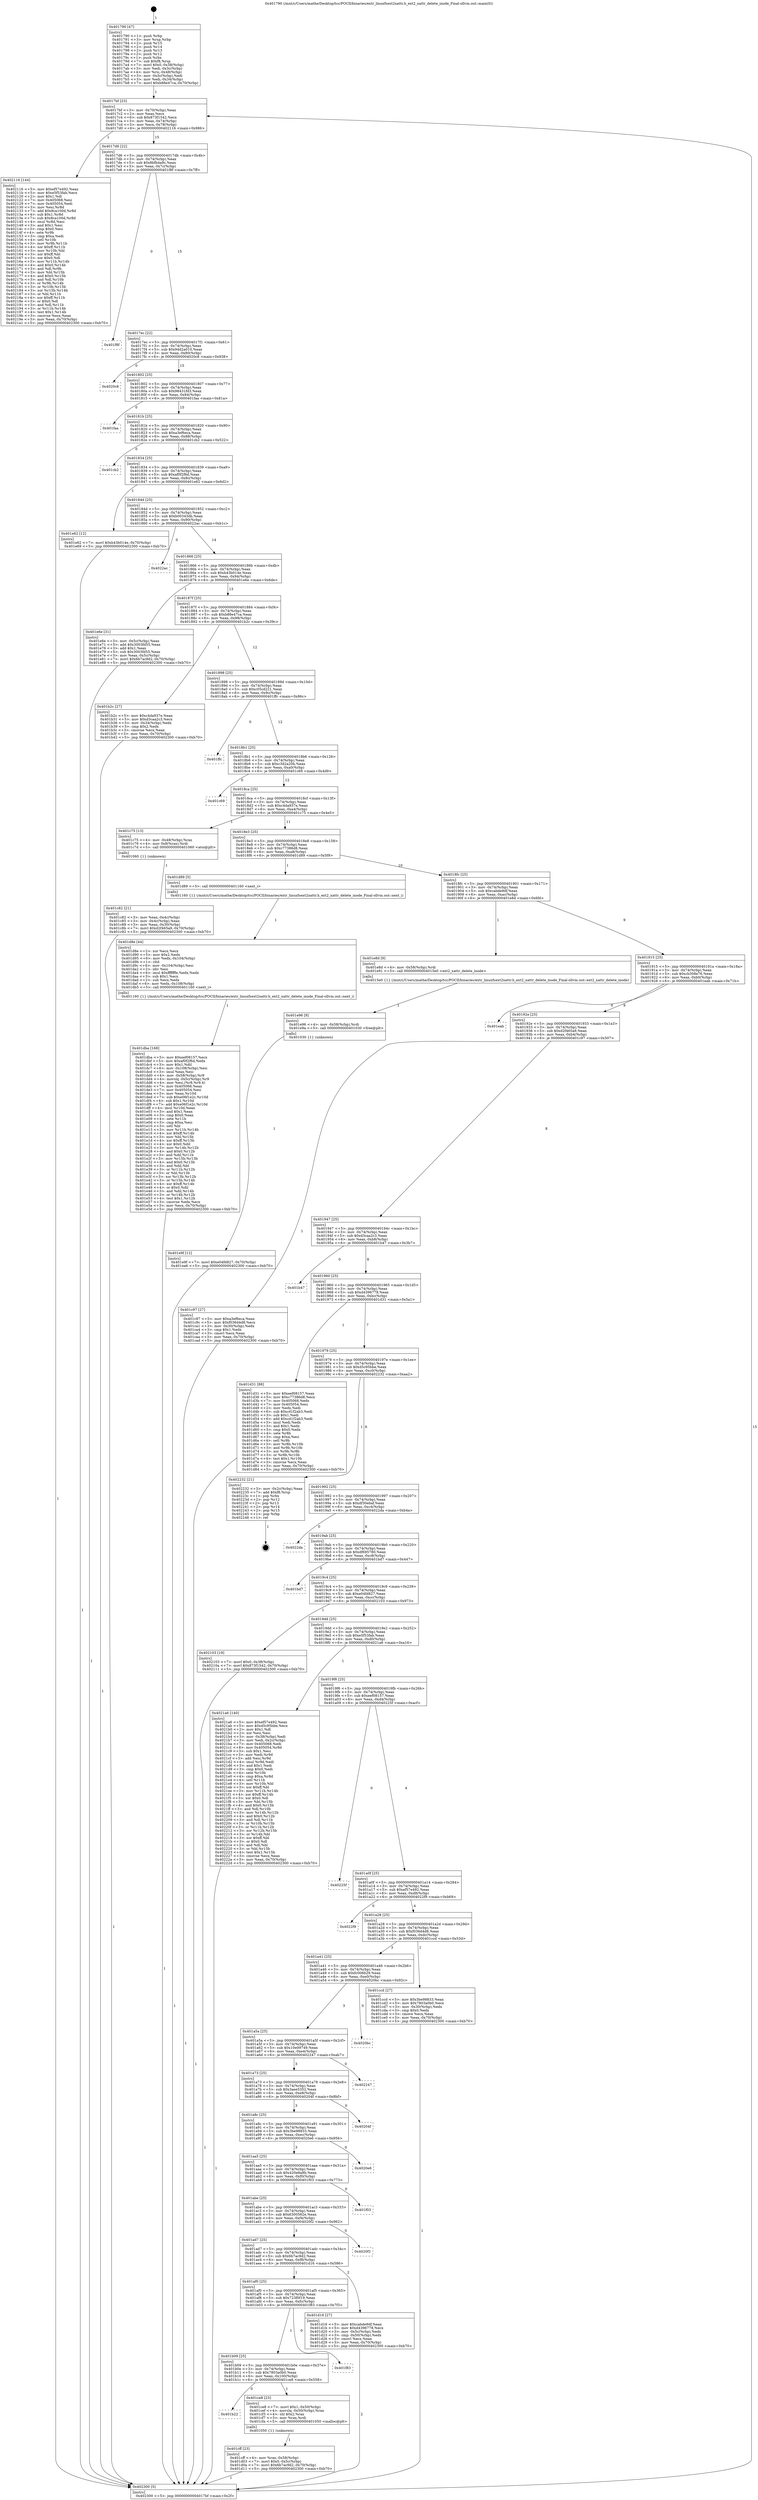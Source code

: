 digraph "0x401790" {
  label = "0x401790 (/mnt/c/Users/mathe/Desktop/tcc/POCII/binaries/extr_linuxfsext2xattr.h_ext2_xattr_delete_inode_Final-ollvm.out::main(0))"
  labelloc = "t"
  node[shape=record]

  Entry [label="",width=0.3,height=0.3,shape=circle,fillcolor=black,style=filled]
  "0x4017bf" [label="{
     0x4017bf [23]\l
     | [instrs]\l
     &nbsp;&nbsp;0x4017bf \<+3\>: mov -0x70(%rbp),%eax\l
     &nbsp;&nbsp;0x4017c2 \<+2\>: mov %eax,%ecx\l
     &nbsp;&nbsp;0x4017c4 \<+6\>: sub $0x873f1542,%ecx\l
     &nbsp;&nbsp;0x4017ca \<+3\>: mov %eax,-0x74(%rbp)\l
     &nbsp;&nbsp;0x4017cd \<+3\>: mov %ecx,-0x78(%rbp)\l
     &nbsp;&nbsp;0x4017d0 \<+6\>: je 0000000000402116 \<main+0x986\>\l
  }"]
  "0x402116" [label="{
     0x402116 [144]\l
     | [instrs]\l
     &nbsp;&nbsp;0x402116 \<+5\>: mov $0xef57e492,%eax\l
     &nbsp;&nbsp;0x40211b \<+5\>: mov $0xe5f53fab,%ecx\l
     &nbsp;&nbsp;0x402120 \<+2\>: mov $0x1,%dl\l
     &nbsp;&nbsp;0x402122 \<+7\>: mov 0x405068,%esi\l
     &nbsp;&nbsp;0x402129 \<+7\>: mov 0x405054,%edi\l
     &nbsp;&nbsp;0x402130 \<+3\>: mov %esi,%r8d\l
     &nbsp;&nbsp;0x402133 \<+7\>: add $0x8ca100d,%r8d\l
     &nbsp;&nbsp;0x40213a \<+4\>: sub $0x1,%r8d\l
     &nbsp;&nbsp;0x40213e \<+7\>: sub $0x8ca100d,%r8d\l
     &nbsp;&nbsp;0x402145 \<+4\>: imul %r8d,%esi\l
     &nbsp;&nbsp;0x402149 \<+3\>: and $0x1,%esi\l
     &nbsp;&nbsp;0x40214c \<+3\>: cmp $0x0,%esi\l
     &nbsp;&nbsp;0x40214f \<+4\>: sete %r9b\l
     &nbsp;&nbsp;0x402153 \<+3\>: cmp $0xa,%edi\l
     &nbsp;&nbsp;0x402156 \<+4\>: setl %r10b\l
     &nbsp;&nbsp;0x40215a \<+3\>: mov %r9b,%r11b\l
     &nbsp;&nbsp;0x40215d \<+4\>: xor $0xff,%r11b\l
     &nbsp;&nbsp;0x402161 \<+3\>: mov %r10b,%bl\l
     &nbsp;&nbsp;0x402164 \<+3\>: xor $0xff,%bl\l
     &nbsp;&nbsp;0x402167 \<+3\>: xor $0x0,%dl\l
     &nbsp;&nbsp;0x40216a \<+3\>: mov %r11b,%r14b\l
     &nbsp;&nbsp;0x40216d \<+4\>: and $0x0,%r14b\l
     &nbsp;&nbsp;0x402171 \<+3\>: and %dl,%r9b\l
     &nbsp;&nbsp;0x402174 \<+3\>: mov %bl,%r15b\l
     &nbsp;&nbsp;0x402177 \<+4\>: and $0x0,%r15b\l
     &nbsp;&nbsp;0x40217b \<+3\>: and %dl,%r10b\l
     &nbsp;&nbsp;0x40217e \<+3\>: or %r9b,%r14b\l
     &nbsp;&nbsp;0x402181 \<+3\>: or %r10b,%r15b\l
     &nbsp;&nbsp;0x402184 \<+3\>: xor %r15b,%r14b\l
     &nbsp;&nbsp;0x402187 \<+3\>: or %bl,%r11b\l
     &nbsp;&nbsp;0x40218a \<+4\>: xor $0xff,%r11b\l
     &nbsp;&nbsp;0x40218e \<+3\>: or $0x0,%dl\l
     &nbsp;&nbsp;0x402191 \<+3\>: and %dl,%r11b\l
     &nbsp;&nbsp;0x402194 \<+3\>: or %r11b,%r14b\l
     &nbsp;&nbsp;0x402197 \<+4\>: test $0x1,%r14b\l
     &nbsp;&nbsp;0x40219b \<+3\>: cmovne %ecx,%eax\l
     &nbsp;&nbsp;0x40219e \<+3\>: mov %eax,-0x70(%rbp)\l
     &nbsp;&nbsp;0x4021a1 \<+5\>: jmp 0000000000402300 \<main+0xb70\>\l
  }"]
  "0x4017d6" [label="{
     0x4017d6 [22]\l
     | [instrs]\l
     &nbsp;&nbsp;0x4017d6 \<+5\>: jmp 00000000004017db \<main+0x4b\>\l
     &nbsp;&nbsp;0x4017db \<+3\>: mov -0x74(%rbp),%eax\l
     &nbsp;&nbsp;0x4017de \<+5\>: sub $0x8bfb4a9c,%eax\l
     &nbsp;&nbsp;0x4017e3 \<+3\>: mov %eax,-0x7c(%rbp)\l
     &nbsp;&nbsp;0x4017e6 \<+6\>: je 0000000000401f8f \<main+0x7ff\>\l
  }"]
  Exit [label="",width=0.3,height=0.3,shape=circle,fillcolor=black,style=filled,peripheries=2]
  "0x401f8f" [label="{
     0x401f8f\l
  }", style=dashed]
  "0x4017ec" [label="{
     0x4017ec [22]\l
     | [instrs]\l
     &nbsp;&nbsp;0x4017ec \<+5\>: jmp 00000000004017f1 \<main+0x61\>\l
     &nbsp;&nbsp;0x4017f1 \<+3\>: mov -0x74(%rbp),%eax\l
     &nbsp;&nbsp;0x4017f4 \<+5\>: sub $0x94d2a010,%eax\l
     &nbsp;&nbsp;0x4017f9 \<+3\>: mov %eax,-0x80(%rbp)\l
     &nbsp;&nbsp;0x4017fc \<+6\>: je 00000000004020c8 \<main+0x938\>\l
  }"]
  "0x401e9f" [label="{
     0x401e9f [12]\l
     | [instrs]\l
     &nbsp;&nbsp;0x401e9f \<+7\>: movl $0xe04fd827,-0x70(%rbp)\l
     &nbsp;&nbsp;0x401ea6 \<+5\>: jmp 0000000000402300 \<main+0xb70\>\l
  }"]
  "0x4020c8" [label="{
     0x4020c8\l
  }", style=dashed]
  "0x401802" [label="{
     0x401802 [25]\l
     | [instrs]\l
     &nbsp;&nbsp;0x401802 \<+5\>: jmp 0000000000401807 \<main+0x77\>\l
     &nbsp;&nbsp;0x401807 \<+3\>: mov -0x74(%rbp),%eax\l
     &nbsp;&nbsp;0x40180a \<+5\>: sub $0x98431fd3,%eax\l
     &nbsp;&nbsp;0x40180f \<+6\>: mov %eax,-0x84(%rbp)\l
     &nbsp;&nbsp;0x401815 \<+6\>: je 0000000000401faa \<main+0x81a\>\l
  }"]
  "0x401e96" [label="{
     0x401e96 [9]\l
     | [instrs]\l
     &nbsp;&nbsp;0x401e96 \<+4\>: mov -0x58(%rbp),%rdi\l
     &nbsp;&nbsp;0x401e9a \<+5\>: call 0000000000401030 \<free@plt\>\l
     | [calls]\l
     &nbsp;&nbsp;0x401030 \{1\} (unknown)\l
  }"]
  "0x401faa" [label="{
     0x401faa\l
  }", style=dashed]
  "0x40181b" [label="{
     0x40181b [25]\l
     | [instrs]\l
     &nbsp;&nbsp;0x40181b \<+5\>: jmp 0000000000401820 \<main+0x90\>\l
     &nbsp;&nbsp;0x401820 \<+3\>: mov -0x74(%rbp),%eax\l
     &nbsp;&nbsp;0x401823 \<+5\>: sub $0xa3ef6eca,%eax\l
     &nbsp;&nbsp;0x401828 \<+6\>: mov %eax,-0x88(%rbp)\l
     &nbsp;&nbsp;0x40182e \<+6\>: je 0000000000401cb2 \<main+0x522\>\l
  }"]
  "0x401dba" [label="{
     0x401dba [168]\l
     | [instrs]\l
     &nbsp;&nbsp;0x401dba \<+5\>: mov $0xeef08157,%ecx\l
     &nbsp;&nbsp;0x401dbf \<+5\>: mov $0xaf0f2f6d,%edx\l
     &nbsp;&nbsp;0x401dc4 \<+3\>: mov $0x1,%dil\l
     &nbsp;&nbsp;0x401dc7 \<+6\>: mov -0x108(%rbp),%esi\l
     &nbsp;&nbsp;0x401dcd \<+3\>: imul %eax,%esi\l
     &nbsp;&nbsp;0x401dd0 \<+4\>: mov -0x58(%rbp),%r8\l
     &nbsp;&nbsp;0x401dd4 \<+4\>: movslq -0x5c(%rbp),%r9\l
     &nbsp;&nbsp;0x401dd8 \<+4\>: mov %esi,(%r8,%r9,4)\l
     &nbsp;&nbsp;0x401ddc \<+7\>: mov 0x405068,%eax\l
     &nbsp;&nbsp;0x401de3 \<+7\>: mov 0x405054,%esi\l
     &nbsp;&nbsp;0x401dea \<+3\>: mov %eax,%r10d\l
     &nbsp;&nbsp;0x401ded \<+7\>: sub $0xe06f1e2c,%r10d\l
     &nbsp;&nbsp;0x401df4 \<+4\>: sub $0x1,%r10d\l
     &nbsp;&nbsp;0x401df8 \<+7\>: add $0xe06f1e2c,%r10d\l
     &nbsp;&nbsp;0x401dff \<+4\>: imul %r10d,%eax\l
     &nbsp;&nbsp;0x401e03 \<+3\>: and $0x1,%eax\l
     &nbsp;&nbsp;0x401e06 \<+3\>: cmp $0x0,%eax\l
     &nbsp;&nbsp;0x401e09 \<+4\>: sete %r11b\l
     &nbsp;&nbsp;0x401e0d \<+3\>: cmp $0xa,%esi\l
     &nbsp;&nbsp;0x401e10 \<+3\>: setl %bl\l
     &nbsp;&nbsp;0x401e13 \<+3\>: mov %r11b,%r14b\l
     &nbsp;&nbsp;0x401e16 \<+4\>: xor $0xff,%r14b\l
     &nbsp;&nbsp;0x401e1a \<+3\>: mov %bl,%r15b\l
     &nbsp;&nbsp;0x401e1d \<+4\>: xor $0xff,%r15b\l
     &nbsp;&nbsp;0x401e21 \<+4\>: xor $0x0,%dil\l
     &nbsp;&nbsp;0x401e25 \<+3\>: mov %r14b,%r12b\l
     &nbsp;&nbsp;0x401e28 \<+4\>: and $0x0,%r12b\l
     &nbsp;&nbsp;0x401e2c \<+3\>: and %dil,%r11b\l
     &nbsp;&nbsp;0x401e2f \<+3\>: mov %r15b,%r13b\l
     &nbsp;&nbsp;0x401e32 \<+4\>: and $0x0,%r13b\l
     &nbsp;&nbsp;0x401e36 \<+3\>: and %dil,%bl\l
     &nbsp;&nbsp;0x401e39 \<+3\>: or %r11b,%r12b\l
     &nbsp;&nbsp;0x401e3c \<+3\>: or %bl,%r13b\l
     &nbsp;&nbsp;0x401e3f \<+3\>: xor %r13b,%r12b\l
     &nbsp;&nbsp;0x401e42 \<+3\>: or %r15b,%r14b\l
     &nbsp;&nbsp;0x401e45 \<+4\>: xor $0xff,%r14b\l
     &nbsp;&nbsp;0x401e49 \<+4\>: or $0x0,%dil\l
     &nbsp;&nbsp;0x401e4d \<+3\>: and %dil,%r14b\l
     &nbsp;&nbsp;0x401e50 \<+3\>: or %r14b,%r12b\l
     &nbsp;&nbsp;0x401e53 \<+4\>: test $0x1,%r12b\l
     &nbsp;&nbsp;0x401e57 \<+3\>: cmovne %edx,%ecx\l
     &nbsp;&nbsp;0x401e5a \<+3\>: mov %ecx,-0x70(%rbp)\l
     &nbsp;&nbsp;0x401e5d \<+5\>: jmp 0000000000402300 \<main+0xb70\>\l
  }"]
  "0x401cb2" [label="{
     0x401cb2\l
  }", style=dashed]
  "0x401834" [label="{
     0x401834 [25]\l
     | [instrs]\l
     &nbsp;&nbsp;0x401834 \<+5\>: jmp 0000000000401839 \<main+0xa9\>\l
     &nbsp;&nbsp;0x401839 \<+3\>: mov -0x74(%rbp),%eax\l
     &nbsp;&nbsp;0x40183c \<+5\>: sub $0xaf0f2f6d,%eax\l
     &nbsp;&nbsp;0x401841 \<+6\>: mov %eax,-0x8c(%rbp)\l
     &nbsp;&nbsp;0x401847 \<+6\>: je 0000000000401e62 \<main+0x6d2\>\l
  }"]
  "0x401d8e" [label="{
     0x401d8e [44]\l
     | [instrs]\l
     &nbsp;&nbsp;0x401d8e \<+2\>: xor %ecx,%ecx\l
     &nbsp;&nbsp;0x401d90 \<+5\>: mov $0x2,%edx\l
     &nbsp;&nbsp;0x401d95 \<+6\>: mov %edx,-0x104(%rbp)\l
     &nbsp;&nbsp;0x401d9b \<+1\>: cltd\l
     &nbsp;&nbsp;0x401d9c \<+6\>: mov -0x104(%rbp),%esi\l
     &nbsp;&nbsp;0x401da2 \<+2\>: idiv %esi\l
     &nbsp;&nbsp;0x401da4 \<+6\>: imul $0xfffffffe,%edx,%edx\l
     &nbsp;&nbsp;0x401daa \<+3\>: sub $0x1,%ecx\l
     &nbsp;&nbsp;0x401dad \<+2\>: sub %ecx,%edx\l
     &nbsp;&nbsp;0x401daf \<+6\>: mov %edx,-0x108(%rbp)\l
     &nbsp;&nbsp;0x401db5 \<+5\>: call 0000000000401160 \<next_i\>\l
     | [calls]\l
     &nbsp;&nbsp;0x401160 \{1\} (/mnt/c/Users/mathe/Desktop/tcc/POCII/binaries/extr_linuxfsext2xattr.h_ext2_xattr_delete_inode_Final-ollvm.out::next_i)\l
  }"]
  "0x401e62" [label="{
     0x401e62 [12]\l
     | [instrs]\l
     &nbsp;&nbsp;0x401e62 \<+7\>: movl $0xb43b014e,-0x70(%rbp)\l
     &nbsp;&nbsp;0x401e69 \<+5\>: jmp 0000000000402300 \<main+0xb70\>\l
  }"]
  "0x40184d" [label="{
     0x40184d [25]\l
     | [instrs]\l
     &nbsp;&nbsp;0x40184d \<+5\>: jmp 0000000000401852 \<main+0xc2\>\l
     &nbsp;&nbsp;0x401852 \<+3\>: mov -0x74(%rbp),%eax\l
     &nbsp;&nbsp;0x401855 \<+5\>: sub $0xb00343db,%eax\l
     &nbsp;&nbsp;0x40185a \<+6\>: mov %eax,-0x90(%rbp)\l
     &nbsp;&nbsp;0x401860 \<+6\>: je 00000000004022ac \<main+0xb1c\>\l
  }"]
  "0x401cff" [label="{
     0x401cff [23]\l
     | [instrs]\l
     &nbsp;&nbsp;0x401cff \<+4\>: mov %rax,-0x58(%rbp)\l
     &nbsp;&nbsp;0x401d03 \<+7\>: movl $0x0,-0x5c(%rbp)\l
     &nbsp;&nbsp;0x401d0a \<+7\>: movl $0x6b7ac9d2,-0x70(%rbp)\l
     &nbsp;&nbsp;0x401d11 \<+5\>: jmp 0000000000402300 \<main+0xb70\>\l
  }"]
  "0x4022ac" [label="{
     0x4022ac\l
  }", style=dashed]
  "0x401866" [label="{
     0x401866 [25]\l
     | [instrs]\l
     &nbsp;&nbsp;0x401866 \<+5\>: jmp 000000000040186b \<main+0xdb\>\l
     &nbsp;&nbsp;0x40186b \<+3\>: mov -0x74(%rbp),%eax\l
     &nbsp;&nbsp;0x40186e \<+5\>: sub $0xb43b014e,%eax\l
     &nbsp;&nbsp;0x401873 \<+6\>: mov %eax,-0x94(%rbp)\l
     &nbsp;&nbsp;0x401879 \<+6\>: je 0000000000401e6e \<main+0x6de\>\l
  }"]
  "0x401b22" [label="{
     0x401b22\l
  }", style=dashed]
  "0x401e6e" [label="{
     0x401e6e [31]\l
     | [instrs]\l
     &nbsp;&nbsp;0x401e6e \<+3\>: mov -0x5c(%rbp),%eax\l
     &nbsp;&nbsp;0x401e71 \<+5\>: add $0x3003fd55,%eax\l
     &nbsp;&nbsp;0x401e76 \<+3\>: add $0x1,%eax\l
     &nbsp;&nbsp;0x401e79 \<+5\>: sub $0x3003fd55,%eax\l
     &nbsp;&nbsp;0x401e7e \<+3\>: mov %eax,-0x5c(%rbp)\l
     &nbsp;&nbsp;0x401e81 \<+7\>: movl $0x6b7ac9d2,-0x70(%rbp)\l
     &nbsp;&nbsp;0x401e88 \<+5\>: jmp 0000000000402300 \<main+0xb70\>\l
  }"]
  "0x40187f" [label="{
     0x40187f [25]\l
     | [instrs]\l
     &nbsp;&nbsp;0x40187f \<+5\>: jmp 0000000000401884 \<main+0xf4\>\l
     &nbsp;&nbsp;0x401884 \<+3\>: mov -0x74(%rbp),%eax\l
     &nbsp;&nbsp;0x401887 \<+5\>: sub $0xb88e47ca,%eax\l
     &nbsp;&nbsp;0x40188c \<+6\>: mov %eax,-0x98(%rbp)\l
     &nbsp;&nbsp;0x401892 \<+6\>: je 0000000000401b2c \<main+0x39c\>\l
  }"]
  "0x401ce8" [label="{
     0x401ce8 [23]\l
     | [instrs]\l
     &nbsp;&nbsp;0x401ce8 \<+7\>: movl $0x1,-0x50(%rbp)\l
     &nbsp;&nbsp;0x401cef \<+4\>: movslq -0x50(%rbp),%rax\l
     &nbsp;&nbsp;0x401cf3 \<+4\>: shl $0x2,%rax\l
     &nbsp;&nbsp;0x401cf7 \<+3\>: mov %rax,%rdi\l
     &nbsp;&nbsp;0x401cfa \<+5\>: call 0000000000401050 \<malloc@plt\>\l
     | [calls]\l
     &nbsp;&nbsp;0x401050 \{1\} (unknown)\l
  }"]
  "0x401b2c" [label="{
     0x401b2c [27]\l
     | [instrs]\l
     &nbsp;&nbsp;0x401b2c \<+5\>: mov $0xc4da937e,%eax\l
     &nbsp;&nbsp;0x401b31 \<+5\>: mov $0xd3caa2c3,%ecx\l
     &nbsp;&nbsp;0x401b36 \<+3\>: mov -0x34(%rbp),%edx\l
     &nbsp;&nbsp;0x401b39 \<+3\>: cmp $0x2,%edx\l
     &nbsp;&nbsp;0x401b3c \<+3\>: cmovne %ecx,%eax\l
     &nbsp;&nbsp;0x401b3f \<+3\>: mov %eax,-0x70(%rbp)\l
     &nbsp;&nbsp;0x401b42 \<+5\>: jmp 0000000000402300 \<main+0xb70\>\l
  }"]
  "0x401898" [label="{
     0x401898 [25]\l
     | [instrs]\l
     &nbsp;&nbsp;0x401898 \<+5\>: jmp 000000000040189d \<main+0x10d\>\l
     &nbsp;&nbsp;0x40189d \<+3\>: mov -0x74(%rbp),%eax\l
     &nbsp;&nbsp;0x4018a0 \<+5\>: sub $0xc05cd221,%eax\l
     &nbsp;&nbsp;0x4018a5 \<+6\>: mov %eax,-0x9c(%rbp)\l
     &nbsp;&nbsp;0x4018ab \<+6\>: je 0000000000401ffc \<main+0x86c\>\l
  }"]
  "0x402300" [label="{
     0x402300 [5]\l
     | [instrs]\l
     &nbsp;&nbsp;0x402300 \<+5\>: jmp 00000000004017bf \<main+0x2f\>\l
  }"]
  "0x401790" [label="{
     0x401790 [47]\l
     | [instrs]\l
     &nbsp;&nbsp;0x401790 \<+1\>: push %rbp\l
     &nbsp;&nbsp;0x401791 \<+3\>: mov %rsp,%rbp\l
     &nbsp;&nbsp;0x401794 \<+2\>: push %r15\l
     &nbsp;&nbsp;0x401796 \<+2\>: push %r14\l
     &nbsp;&nbsp;0x401798 \<+2\>: push %r13\l
     &nbsp;&nbsp;0x40179a \<+2\>: push %r12\l
     &nbsp;&nbsp;0x40179c \<+1\>: push %rbx\l
     &nbsp;&nbsp;0x40179d \<+7\>: sub $0xf8,%rsp\l
     &nbsp;&nbsp;0x4017a4 \<+7\>: movl $0x0,-0x38(%rbp)\l
     &nbsp;&nbsp;0x4017ab \<+3\>: mov %edi,-0x3c(%rbp)\l
     &nbsp;&nbsp;0x4017ae \<+4\>: mov %rsi,-0x48(%rbp)\l
     &nbsp;&nbsp;0x4017b2 \<+3\>: mov -0x3c(%rbp),%edi\l
     &nbsp;&nbsp;0x4017b5 \<+3\>: mov %edi,-0x34(%rbp)\l
     &nbsp;&nbsp;0x4017b8 \<+7\>: movl $0xb88e47ca,-0x70(%rbp)\l
  }"]
  "0x401b09" [label="{
     0x401b09 [25]\l
     | [instrs]\l
     &nbsp;&nbsp;0x401b09 \<+5\>: jmp 0000000000401b0e \<main+0x37e\>\l
     &nbsp;&nbsp;0x401b0e \<+3\>: mov -0x74(%rbp),%eax\l
     &nbsp;&nbsp;0x401b11 \<+5\>: sub $0x7803a0b0,%eax\l
     &nbsp;&nbsp;0x401b16 \<+6\>: mov %eax,-0x100(%rbp)\l
     &nbsp;&nbsp;0x401b1c \<+6\>: je 0000000000401ce8 \<main+0x558\>\l
  }"]
  "0x401ffc" [label="{
     0x401ffc\l
  }", style=dashed]
  "0x4018b1" [label="{
     0x4018b1 [25]\l
     | [instrs]\l
     &nbsp;&nbsp;0x4018b1 \<+5\>: jmp 00000000004018b6 \<main+0x126\>\l
     &nbsp;&nbsp;0x4018b6 \<+3\>: mov -0x74(%rbp),%eax\l
     &nbsp;&nbsp;0x4018b9 \<+5\>: sub $0xc3d2a20b,%eax\l
     &nbsp;&nbsp;0x4018be \<+6\>: mov %eax,-0xa0(%rbp)\l
     &nbsp;&nbsp;0x4018c4 \<+6\>: je 0000000000401c69 \<main+0x4d9\>\l
  }"]
  "0x401f83" [label="{
     0x401f83\l
  }", style=dashed]
  "0x401c69" [label="{
     0x401c69\l
  }", style=dashed]
  "0x4018ca" [label="{
     0x4018ca [25]\l
     | [instrs]\l
     &nbsp;&nbsp;0x4018ca \<+5\>: jmp 00000000004018cf \<main+0x13f\>\l
     &nbsp;&nbsp;0x4018cf \<+3\>: mov -0x74(%rbp),%eax\l
     &nbsp;&nbsp;0x4018d2 \<+5\>: sub $0xc4da937e,%eax\l
     &nbsp;&nbsp;0x4018d7 \<+6\>: mov %eax,-0xa4(%rbp)\l
     &nbsp;&nbsp;0x4018dd \<+6\>: je 0000000000401c75 \<main+0x4e5\>\l
  }"]
  "0x401af0" [label="{
     0x401af0 [25]\l
     | [instrs]\l
     &nbsp;&nbsp;0x401af0 \<+5\>: jmp 0000000000401af5 \<main+0x365\>\l
     &nbsp;&nbsp;0x401af5 \<+3\>: mov -0x74(%rbp),%eax\l
     &nbsp;&nbsp;0x401af8 \<+5\>: sub $0x723f0f19,%eax\l
     &nbsp;&nbsp;0x401afd \<+6\>: mov %eax,-0xfc(%rbp)\l
     &nbsp;&nbsp;0x401b03 \<+6\>: je 0000000000401f83 \<main+0x7f3\>\l
  }"]
  "0x401c75" [label="{
     0x401c75 [13]\l
     | [instrs]\l
     &nbsp;&nbsp;0x401c75 \<+4\>: mov -0x48(%rbp),%rax\l
     &nbsp;&nbsp;0x401c79 \<+4\>: mov 0x8(%rax),%rdi\l
     &nbsp;&nbsp;0x401c7d \<+5\>: call 0000000000401060 \<atoi@plt\>\l
     | [calls]\l
     &nbsp;&nbsp;0x401060 \{1\} (unknown)\l
  }"]
  "0x4018e3" [label="{
     0x4018e3 [25]\l
     | [instrs]\l
     &nbsp;&nbsp;0x4018e3 \<+5\>: jmp 00000000004018e8 \<main+0x158\>\l
     &nbsp;&nbsp;0x4018e8 \<+3\>: mov -0x74(%rbp),%eax\l
     &nbsp;&nbsp;0x4018eb \<+5\>: sub $0xc77386d8,%eax\l
     &nbsp;&nbsp;0x4018f0 \<+6\>: mov %eax,-0xa8(%rbp)\l
     &nbsp;&nbsp;0x4018f6 \<+6\>: je 0000000000401d89 \<main+0x5f9\>\l
  }"]
  "0x401c82" [label="{
     0x401c82 [21]\l
     | [instrs]\l
     &nbsp;&nbsp;0x401c82 \<+3\>: mov %eax,-0x4c(%rbp)\l
     &nbsp;&nbsp;0x401c85 \<+3\>: mov -0x4c(%rbp),%eax\l
     &nbsp;&nbsp;0x401c88 \<+3\>: mov %eax,-0x30(%rbp)\l
     &nbsp;&nbsp;0x401c8b \<+7\>: movl $0xd2f465a9,-0x70(%rbp)\l
     &nbsp;&nbsp;0x401c92 \<+5\>: jmp 0000000000402300 \<main+0xb70\>\l
  }"]
  "0x401d16" [label="{
     0x401d16 [27]\l
     | [instrs]\l
     &nbsp;&nbsp;0x401d16 \<+5\>: mov $0xcabde9df,%eax\l
     &nbsp;&nbsp;0x401d1b \<+5\>: mov $0xd4396778,%ecx\l
     &nbsp;&nbsp;0x401d20 \<+3\>: mov -0x5c(%rbp),%edx\l
     &nbsp;&nbsp;0x401d23 \<+3\>: cmp -0x50(%rbp),%edx\l
     &nbsp;&nbsp;0x401d26 \<+3\>: cmovl %ecx,%eax\l
     &nbsp;&nbsp;0x401d29 \<+3\>: mov %eax,-0x70(%rbp)\l
     &nbsp;&nbsp;0x401d2c \<+5\>: jmp 0000000000402300 \<main+0xb70\>\l
  }"]
  "0x401d89" [label="{
     0x401d89 [5]\l
     | [instrs]\l
     &nbsp;&nbsp;0x401d89 \<+5\>: call 0000000000401160 \<next_i\>\l
     | [calls]\l
     &nbsp;&nbsp;0x401160 \{1\} (/mnt/c/Users/mathe/Desktop/tcc/POCII/binaries/extr_linuxfsext2xattr.h_ext2_xattr_delete_inode_Final-ollvm.out::next_i)\l
  }"]
  "0x4018fc" [label="{
     0x4018fc [25]\l
     | [instrs]\l
     &nbsp;&nbsp;0x4018fc \<+5\>: jmp 0000000000401901 \<main+0x171\>\l
     &nbsp;&nbsp;0x401901 \<+3\>: mov -0x74(%rbp),%eax\l
     &nbsp;&nbsp;0x401904 \<+5\>: sub $0xcabde9df,%eax\l
     &nbsp;&nbsp;0x401909 \<+6\>: mov %eax,-0xac(%rbp)\l
     &nbsp;&nbsp;0x40190f \<+6\>: je 0000000000401e8d \<main+0x6fd\>\l
  }"]
  "0x401ad7" [label="{
     0x401ad7 [25]\l
     | [instrs]\l
     &nbsp;&nbsp;0x401ad7 \<+5\>: jmp 0000000000401adc \<main+0x34c\>\l
     &nbsp;&nbsp;0x401adc \<+3\>: mov -0x74(%rbp),%eax\l
     &nbsp;&nbsp;0x401adf \<+5\>: sub $0x6b7ac9d2,%eax\l
     &nbsp;&nbsp;0x401ae4 \<+6\>: mov %eax,-0xf8(%rbp)\l
     &nbsp;&nbsp;0x401aea \<+6\>: je 0000000000401d16 \<main+0x586\>\l
  }"]
  "0x401e8d" [label="{
     0x401e8d [9]\l
     | [instrs]\l
     &nbsp;&nbsp;0x401e8d \<+4\>: mov -0x58(%rbp),%rdi\l
     &nbsp;&nbsp;0x401e91 \<+5\>: call 00000000004015e0 \<ext2_xattr_delete_inode\>\l
     | [calls]\l
     &nbsp;&nbsp;0x4015e0 \{1\} (/mnt/c/Users/mathe/Desktop/tcc/POCII/binaries/extr_linuxfsext2xattr.h_ext2_xattr_delete_inode_Final-ollvm.out::ext2_xattr_delete_inode)\l
  }"]
  "0x401915" [label="{
     0x401915 [25]\l
     | [instrs]\l
     &nbsp;&nbsp;0x401915 \<+5\>: jmp 000000000040191a \<main+0x18a\>\l
     &nbsp;&nbsp;0x40191a \<+3\>: mov -0x74(%rbp),%eax\l
     &nbsp;&nbsp;0x40191d \<+5\>: sub $0xcb308e76,%eax\l
     &nbsp;&nbsp;0x401922 \<+6\>: mov %eax,-0xb0(%rbp)\l
     &nbsp;&nbsp;0x401928 \<+6\>: je 0000000000401eab \<main+0x71b\>\l
  }"]
  "0x4020f2" [label="{
     0x4020f2\l
  }", style=dashed]
  "0x401eab" [label="{
     0x401eab\l
  }", style=dashed]
  "0x40192e" [label="{
     0x40192e [25]\l
     | [instrs]\l
     &nbsp;&nbsp;0x40192e \<+5\>: jmp 0000000000401933 \<main+0x1a3\>\l
     &nbsp;&nbsp;0x401933 \<+3\>: mov -0x74(%rbp),%eax\l
     &nbsp;&nbsp;0x401936 \<+5\>: sub $0xd2f465a9,%eax\l
     &nbsp;&nbsp;0x40193b \<+6\>: mov %eax,-0xb4(%rbp)\l
     &nbsp;&nbsp;0x401941 \<+6\>: je 0000000000401c97 \<main+0x507\>\l
  }"]
  "0x401abe" [label="{
     0x401abe [25]\l
     | [instrs]\l
     &nbsp;&nbsp;0x401abe \<+5\>: jmp 0000000000401ac3 \<main+0x333\>\l
     &nbsp;&nbsp;0x401ac3 \<+3\>: mov -0x74(%rbp),%eax\l
     &nbsp;&nbsp;0x401ac6 \<+5\>: sub $0x6300562e,%eax\l
     &nbsp;&nbsp;0x401acb \<+6\>: mov %eax,-0xf4(%rbp)\l
     &nbsp;&nbsp;0x401ad1 \<+6\>: je 00000000004020f2 \<main+0x962\>\l
  }"]
  "0x401c97" [label="{
     0x401c97 [27]\l
     | [instrs]\l
     &nbsp;&nbsp;0x401c97 \<+5\>: mov $0xa3ef6eca,%eax\l
     &nbsp;&nbsp;0x401c9c \<+5\>: mov $0xf036d4d8,%ecx\l
     &nbsp;&nbsp;0x401ca1 \<+3\>: mov -0x30(%rbp),%edx\l
     &nbsp;&nbsp;0x401ca4 \<+3\>: cmp $0x1,%edx\l
     &nbsp;&nbsp;0x401ca7 \<+3\>: cmovl %ecx,%eax\l
     &nbsp;&nbsp;0x401caa \<+3\>: mov %eax,-0x70(%rbp)\l
     &nbsp;&nbsp;0x401cad \<+5\>: jmp 0000000000402300 \<main+0xb70\>\l
  }"]
  "0x401947" [label="{
     0x401947 [25]\l
     | [instrs]\l
     &nbsp;&nbsp;0x401947 \<+5\>: jmp 000000000040194c \<main+0x1bc\>\l
     &nbsp;&nbsp;0x40194c \<+3\>: mov -0x74(%rbp),%eax\l
     &nbsp;&nbsp;0x40194f \<+5\>: sub $0xd3caa2c3,%eax\l
     &nbsp;&nbsp;0x401954 \<+6\>: mov %eax,-0xb8(%rbp)\l
     &nbsp;&nbsp;0x40195a \<+6\>: je 0000000000401b47 \<main+0x3b7\>\l
  }"]
  "0x401f03" [label="{
     0x401f03\l
  }", style=dashed]
  "0x401b47" [label="{
     0x401b47\l
  }", style=dashed]
  "0x401960" [label="{
     0x401960 [25]\l
     | [instrs]\l
     &nbsp;&nbsp;0x401960 \<+5\>: jmp 0000000000401965 \<main+0x1d5\>\l
     &nbsp;&nbsp;0x401965 \<+3\>: mov -0x74(%rbp),%eax\l
     &nbsp;&nbsp;0x401968 \<+5\>: sub $0xd4396778,%eax\l
     &nbsp;&nbsp;0x40196d \<+6\>: mov %eax,-0xbc(%rbp)\l
     &nbsp;&nbsp;0x401973 \<+6\>: je 0000000000401d31 \<main+0x5a1\>\l
  }"]
  "0x401aa5" [label="{
     0x401aa5 [25]\l
     | [instrs]\l
     &nbsp;&nbsp;0x401aa5 \<+5\>: jmp 0000000000401aaa \<main+0x31a\>\l
     &nbsp;&nbsp;0x401aaa \<+3\>: mov -0x74(%rbp),%eax\l
     &nbsp;&nbsp;0x401aad \<+5\>: sub $0x420e8a8b,%eax\l
     &nbsp;&nbsp;0x401ab2 \<+6\>: mov %eax,-0xf0(%rbp)\l
     &nbsp;&nbsp;0x401ab8 \<+6\>: je 0000000000401f03 \<main+0x773\>\l
  }"]
  "0x401d31" [label="{
     0x401d31 [88]\l
     | [instrs]\l
     &nbsp;&nbsp;0x401d31 \<+5\>: mov $0xeef08157,%eax\l
     &nbsp;&nbsp;0x401d36 \<+5\>: mov $0xc77386d8,%ecx\l
     &nbsp;&nbsp;0x401d3b \<+7\>: mov 0x405068,%edx\l
     &nbsp;&nbsp;0x401d42 \<+7\>: mov 0x405054,%esi\l
     &nbsp;&nbsp;0x401d49 \<+2\>: mov %edx,%edi\l
     &nbsp;&nbsp;0x401d4b \<+6\>: sub $0xcd1f2ab3,%edi\l
     &nbsp;&nbsp;0x401d51 \<+3\>: sub $0x1,%edi\l
     &nbsp;&nbsp;0x401d54 \<+6\>: add $0xcd1f2ab3,%edi\l
     &nbsp;&nbsp;0x401d5a \<+3\>: imul %edi,%edx\l
     &nbsp;&nbsp;0x401d5d \<+3\>: and $0x1,%edx\l
     &nbsp;&nbsp;0x401d60 \<+3\>: cmp $0x0,%edx\l
     &nbsp;&nbsp;0x401d63 \<+4\>: sete %r8b\l
     &nbsp;&nbsp;0x401d67 \<+3\>: cmp $0xa,%esi\l
     &nbsp;&nbsp;0x401d6a \<+4\>: setl %r9b\l
     &nbsp;&nbsp;0x401d6e \<+3\>: mov %r8b,%r10b\l
     &nbsp;&nbsp;0x401d71 \<+3\>: and %r9b,%r10b\l
     &nbsp;&nbsp;0x401d74 \<+3\>: xor %r9b,%r8b\l
     &nbsp;&nbsp;0x401d77 \<+3\>: or %r8b,%r10b\l
     &nbsp;&nbsp;0x401d7a \<+4\>: test $0x1,%r10b\l
     &nbsp;&nbsp;0x401d7e \<+3\>: cmovne %ecx,%eax\l
     &nbsp;&nbsp;0x401d81 \<+3\>: mov %eax,-0x70(%rbp)\l
     &nbsp;&nbsp;0x401d84 \<+5\>: jmp 0000000000402300 \<main+0xb70\>\l
  }"]
  "0x401979" [label="{
     0x401979 [25]\l
     | [instrs]\l
     &nbsp;&nbsp;0x401979 \<+5\>: jmp 000000000040197e \<main+0x1ee\>\l
     &nbsp;&nbsp;0x40197e \<+3\>: mov -0x74(%rbp),%eax\l
     &nbsp;&nbsp;0x401981 \<+5\>: sub $0xd5c95bbe,%eax\l
     &nbsp;&nbsp;0x401986 \<+6\>: mov %eax,-0xc0(%rbp)\l
     &nbsp;&nbsp;0x40198c \<+6\>: je 0000000000402232 \<main+0xaa2\>\l
  }"]
  "0x4020e6" [label="{
     0x4020e6\l
  }", style=dashed]
  "0x402232" [label="{
     0x402232 [21]\l
     | [instrs]\l
     &nbsp;&nbsp;0x402232 \<+3\>: mov -0x2c(%rbp),%eax\l
     &nbsp;&nbsp;0x402235 \<+7\>: add $0xf8,%rsp\l
     &nbsp;&nbsp;0x40223c \<+1\>: pop %rbx\l
     &nbsp;&nbsp;0x40223d \<+2\>: pop %r12\l
     &nbsp;&nbsp;0x40223f \<+2\>: pop %r13\l
     &nbsp;&nbsp;0x402241 \<+2\>: pop %r14\l
     &nbsp;&nbsp;0x402243 \<+2\>: pop %r15\l
     &nbsp;&nbsp;0x402245 \<+1\>: pop %rbp\l
     &nbsp;&nbsp;0x402246 \<+1\>: ret\l
  }"]
  "0x401992" [label="{
     0x401992 [25]\l
     | [instrs]\l
     &nbsp;&nbsp;0x401992 \<+5\>: jmp 0000000000401997 \<main+0x207\>\l
     &nbsp;&nbsp;0x401997 \<+3\>: mov -0x74(%rbp),%eax\l
     &nbsp;&nbsp;0x40199a \<+5\>: sub $0xdf30ebaf,%eax\l
     &nbsp;&nbsp;0x40199f \<+6\>: mov %eax,-0xc4(%rbp)\l
     &nbsp;&nbsp;0x4019a5 \<+6\>: je 00000000004022da \<main+0xb4a\>\l
  }"]
  "0x401a8c" [label="{
     0x401a8c [25]\l
     | [instrs]\l
     &nbsp;&nbsp;0x401a8c \<+5\>: jmp 0000000000401a91 \<main+0x301\>\l
     &nbsp;&nbsp;0x401a91 \<+3\>: mov -0x74(%rbp),%eax\l
     &nbsp;&nbsp;0x401a94 \<+5\>: sub $0x3be98833,%eax\l
     &nbsp;&nbsp;0x401a99 \<+6\>: mov %eax,-0xec(%rbp)\l
     &nbsp;&nbsp;0x401a9f \<+6\>: je 00000000004020e6 \<main+0x956\>\l
  }"]
  "0x4022da" [label="{
     0x4022da\l
  }", style=dashed]
  "0x4019ab" [label="{
     0x4019ab [25]\l
     | [instrs]\l
     &nbsp;&nbsp;0x4019ab \<+5\>: jmp 00000000004019b0 \<main+0x220\>\l
     &nbsp;&nbsp;0x4019b0 \<+3\>: mov -0x74(%rbp),%eax\l
     &nbsp;&nbsp;0x4019b3 \<+5\>: sub $0xdf695780,%eax\l
     &nbsp;&nbsp;0x4019b8 \<+6\>: mov %eax,-0xc8(%rbp)\l
     &nbsp;&nbsp;0x4019be \<+6\>: je 0000000000401bd7 \<main+0x447\>\l
  }"]
  "0x40204f" [label="{
     0x40204f\l
  }", style=dashed]
  "0x401bd7" [label="{
     0x401bd7\l
  }", style=dashed]
  "0x4019c4" [label="{
     0x4019c4 [25]\l
     | [instrs]\l
     &nbsp;&nbsp;0x4019c4 \<+5\>: jmp 00000000004019c9 \<main+0x239\>\l
     &nbsp;&nbsp;0x4019c9 \<+3\>: mov -0x74(%rbp),%eax\l
     &nbsp;&nbsp;0x4019cc \<+5\>: sub $0xe04fd827,%eax\l
     &nbsp;&nbsp;0x4019d1 \<+6\>: mov %eax,-0xcc(%rbp)\l
     &nbsp;&nbsp;0x4019d7 \<+6\>: je 0000000000402103 \<main+0x973\>\l
  }"]
  "0x401a73" [label="{
     0x401a73 [25]\l
     | [instrs]\l
     &nbsp;&nbsp;0x401a73 \<+5\>: jmp 0000000000401a78 \<main+0x2e8\>\l
     &nbsp;&nbsp;0x401a78 \<+3\>: mov -0x74(%rbp),%eax\l
     &nbsp;&nbsp;0x401a7b \<+5\>: sub $0x3aee5352,%eax\l
     &nbsp;&nbsp;0x401a80 \<+6\>: mov %eax,-0xe8(%rbp)\l
     &nbsp;&nbsp;0x401a86 \<+6\>: je 000000000040204f \<main+0x8bf\>\l
  }"]
  "0x402103" [label="{
     0x402103 [19]\l
     | [instrs]\l
     &nbsp;&nbsp;0x402103 \<+7\>: movl $0x0,-0x38(%rbp)\l
     &nbsp;&nbsp;0x40210a \<+7\>: movl $0x873f1542,-0x70(%rbp)\l
     &nbsp;&nbsp;0x402111 \<+5\>: jmp 0000000000402300 \<main+0xb70\>\l
  }"]
  "0x4019dd" [label="{
     0x4019dd [25]\l
     | [instrs]\l
     &nbsp;&nbsp;0x4019dd \<+5\>: jmp 00000000004019e2 \<main+0x252\>\l
     &nbsp;&nbsp;0x4019e2 \<+3\>: mov -0x74(%rbp),%eax\l
     &nbsp;&nbsp;0x4019e5 \<+5\>: sub $0xe5f53fab,%eax\l
     &nbsp;&nbsp;0x4019ea \<+6\>: mov %eax,-0xd0(%rbp)\l
     &nbsp;&nbsp;0x4019f0 \<+6\>: je 00000000004021a6 \<main+0xa16\>\l
  }"]
  "0x402247" [label="{
     0x402247\l
  }", style=dashed]
  "0x4021a6" [label="{
     0x4021a6 [140]\l
     | [instrs]\l
     &nbsp;&nbsp;0x4021a6 \<+5\>: mov $0xef57e492,%eax\l
     &nbsp;&nbsp;0x4021ab \<+5\>: mov $0xd5c95bbe,%ecx\l
     &nbsp;&nbsp;0x4021b0 \<+2\>: mov $0x1,%dl\l
     &nbsp;&nbsp;0x4021b2 \<+2\>: xor %esi,%esi\l
     &nbsp;&nbsp;0x4021b4 \<+3\>: mov -0x38(%rbp),%edi\l
     &nbsp;&nbsp;0x4021b7 \<+3\>: mov %edi,-0x2c(%rbp)\l
     &nbsp;&nbsp;0x4021ba \<+7\>: mov 0x405068,%edi\l
     &nbsp;&nbsp;0x4021c1 \<+8\>: mov 0x405054,%r8d\l
     &nbsp;&nbsp;0x4021c9 \<+3\>: sub $0x1,%esi\l
     &nbsp;&nbsp;0x4021cc \<+3\>: mov %edi,%r9d\l
     &nbsp;&nbsp;0x4021cf \<+3\>: add %esi,%r9d\l
     &nbsp;&nbsp;0x4021d2 \<+4\>: imul %r9d,%edi\l
     &nbsp;&nbsp;0x4021d6 \<+3\>: and $0x1,%edi\l
     &nbsp;&nbsp;0x4021d9 \<+3\>: cmp $0x0,%edi\l
     &nbsp;&nbsp;0x4021dc \<+4\>: sete %r10b\l
     &nbsp;&nbsp;0x4021e0 \<+4\>: cmp $0xa,%r8d\l
     &nbsp;&nbsp;0x4021e4 \<+4\>: setl %r11b\l
     &nbsp;&nbsp;0x4021e8 \<+3\>: mov %r10b,%bl\l
     &nbsp;&nbsp;0x4021eb \<+3\>: xor $0xff,%bl\l
     &nbsp;&nbsp;0x4021ee \<+3\>: mov %r11b,%r14b\l
     &nbsp;&nbsp;0x4021f1 \<+4\>: xor $0xff,%r14b\l
     &nbsp;&nbsp;0x4021f5 \<+3\>: xor $0x0,%dl\l
     &nbsp;&nbsp;0x4021f8 \<+3\>: mov %bl,%r15b\l
     &nbsp;&nbsp;0x4021fb \<+4\>: and $0x0,%r15b\l
     &nbsp;&nbsp;0x4021ff \<+3\>: and %dl,%r10b\l
     &nbsp;&nbsp;0x402202 \<+3\>: mov %r14b,%r12b\l
     &nbsp;&nbsp;0x402205 \<+4\>: and $0x0,%r12b\l
     &nbsp;&nbsp;0x402209 \<+3\>: and %dl,%r11b\l
     &nbsp;&nbsp;0x40220c \<+3\>: or %r10b,%r15b\l
     &nbsp;&nbsp;0x40220f \<+3\>: or %r11b,%r12b\l
     &nbsp;&nbsp;0x402212 \<+3\>: xor %r12b,%r15b\l
     &nbsp;&nbsp;0x402215 \<+3\>: or %r14b,%bl\l
     &nbsp;&nbsp;0x402218 \<+3\>: xor $0xff,%bl\l
     &nbsp;&nbsp;0x40221b \<+3\>: or $0x0,%dl\l
     &nbsp;&nbsp;0x40221e \<+2\>: and %dl,%bl\l
     &nbsp;&nbsp;0x402220 \<+3\>: or %bl,%r15b\l
     &nbsp;&nbsp;0x402223 \<+4\>: test $0x1,%r15b\l
     &nbsp;&nbsp;0x402227 \<+3\>: cmovne %ecx,%eax\l
     &nbsp;&nbsp;0x40222a \<+3\>: mov %eax,-0x70(%rbp)\l
     &nbsp;&nbsp;0x40222d \<+5\>: jmp 0000000000402300 \<main+0xb70\>\l
  }"]
  "0x4019f6" [label="{
     0x4019f6 [25]\l
     | [instrs]\l
     &nbsp;&nbsp;0x4019f6 \<+5\>: jmp 00000000004019fb \<main+0x26b\>\l
     &nbsp;&nbsp;0x4019fb \<+3\>: mov -0x74(%rbp),%eax\l
     &nbsp;&nbsp;0x4019fe \<+5\>: sub $0xeef08157,%eax\l
     &nbsp;&nbsp;0x401a03 \<+6\>: mov %eax,-0xd4(%rbp)\l
     &nbsp;&nbsp;0x401a09 \<+6\>: je 000000000040225f \<main+0xacf\>\l
  }"]
  "0x401a5a" [label="{
     0x401a5a [25]\l
     | [instrs]\l
     &nbsp;&nbsp;0x401a5a \<+5\>: jmp 0000000000401a5f \<main+0x2cf\>\l
     &nbsp;&nbsp;0x401a5f \<+3\>: mov -0x74(%rbp),%eax\l
     &nbsp;&nbsp;0x401a62 \<+5\>: sub $0x10e09749,%eax\l
     &nbsp;&nbsp;0x401a67 \<+6\>: mov %eax,-0xe4(%rbp)\l
     &nbsp;&nbsp;0x401a6d \<+6\>: je 0000000000402247 \<main+0xab7\>\l
  }"]
  "0x40225f" [label="{
     0x40225f\l
  }", style=dashed]
  "0x401a0f" [label="{
     0x401a0f [25]\l
     | [instrs]\l
     &nbsp;&nbsp;0x401a0f \<+5\>: jmp 0000000000401a14 \<main+0x284\>\l
     &nbsp;&nbsp;0x401a14 \<+3\>: mov -0x74(%rbp),%eax\l
     &nbsp;&nbsp;0x401a17 \<+5\>: sub $0xef57e492,%eax\l
     &nbsp;&nbsp;0x401a1c \<+6\>: mov %eax,-0xd8(%rbp)\l
     &nbsp;&nbsp;0x401a22 \<+6\>: je 00000000004022f9 \<main+0xb69\>\l
  }"]
  "0x4020bc" [label="{
     0x4020bc\l
  }", style=dashed]
  "0x4022f9" [label="{
     0x4022f9\l
  }", style=dashed]
  "0x401a28" [label="{
     0x401a28 [25]\l
     | [instrs]\l
     &nbsp;&nbsp;0x401a28 \<+5\>: jmp 0000000000401a2d \<main+0x29d\>\l
     &nbsp;&nbsp;0x401a2d \<+3\>: mov -0x74(%rbp),%eax\l
     &nbsp;&nbsp;0x401a30 \<+5\>: sub $0xf036d4d8,%eax\l
     &nbsp;&nbsp;0x401a35 \<+6\>: mov %eax,-0xdc(%rbp)\l
     &nbsp;&nbsp;0x401a3b \<+6\>: je 0000000000401ccd \<main+0x53d\>\l
  }"]
  "0x401a41" [label="{
     0x401a41 [25]\l
     | [instrs]\l
     &nbsp;&nbsp;0x401a41 \<+5\>: jmp 0000000000401a46 \<main+0x2b6\>\l
     &nbsp;&nbsp;0x401a46 \<+3\>: mov -0x74(%rbp),%eax\l
     &nbsp;&nbsp;0x401a49 \<+5\>: sub $0xfc006b29,%eax\l
     &nbsp;&nbsp;0x401a4e \<+6\>: mov %eax,-0xe0(%rbp)\l
     &nbsp;&nbsp;0x401a54 \<+6\>: je 00000000004020bc \<main+0x92c\>\l
  }"]
  "0x401ccd" [label="{
     0x401ccd [27]\l
     | [instrs]\l
     &nbsp;&nbsp;0x401ccd \<+5\>: mov $0x3be98833,%eax\l
     &nbsp;&nbsp;0x401cd2 \<+5\>: mov $0x7803a0b0,%ecx\l
     &nbsp;&nbsp;0x401cd7 \<+3\>: mov -0x30(%rbp),%edx\l
     &nbsp;&nbsp;0x401cda \<+3\>: cmp $0x0,%edx\l
     &nbsp;&nbsp;0x401cdd \<+3\>: cmove %ecx,%eax\l
     &nbsp;&nbsp;0x401ce0 \<+3\>: mov %eax,-0x70(%rbp)\l
     &nbsp;&nbsp;0x401ce3 \<+5\>: jmp 0000000000402300 \<main+0xb70\>\l
  }"]
  Entry -> "0x401790" [label=" 1"]
  "0x4017bf" -> "0x402116" [label=" 1"]
  "0x4017bf" -> "0x4017d6" [label=" 15"]
  "0x402232" -> Exit [label=" 1"]
  "0x4017d6" -> "0x401f8f" [label=" 0"]
  "0x4017d6" -> "0x4017ec" [label=" 15"]
  "0x4021a6" -> "0x402300" [label=" 1"]
  "0x4017ec" -> "0x4020c8" [label=" 0"]
  "0x4017ec" -> "0x401802" [label=" 15"]
  "0x402116" -> "0x402300" [label=" 1"]
  "0x401802" -> "0x401faa" [label=" 0"]
  "0x401802" -> "0x40181b" [label=" 15"]
  "0x402103" -> "0x402300" [label=" 1"]
  "0x40181b" -> "0x401cb2" [label=" 0"]
  "0x40181b" -> "0x401834" [label=" 15"]
  "0x401e9f" -> "0x402300" [label=" 1"]
  "0x401834" -> "0x401e62" [label=" 1"]
  "0x401834" -> "0x40184d" [label=" 14"]
  "0x401e96" -> "0x401e9f" [label=" 1"]
  "0x40184d" -> "0x4022ac" [label=" 0"]
  "0x40184d" -> "0x401866" [label=" 14"]
  "0x401e8d" -> "0x401e96" [label=" 1"]
  "0x401866" -> "0x401e6e" [label=" 1"]
  "0x401866" -> "0x40187f" [label=" 13"]
  "0x401e6e" -> "0x402300" [label=" 1"]
  "0x40187f" -> "0x401b2c" [label=" 1"]
  "0x40187f" -> "0x401898" [label=" 12"]
  "0x401b2c" -> "0x402300" [label=" 1"]
  "0x401790" -> "0x4017bf" [label=" 1"]
  "0x402300" -> "0x4017bf" [label=" 15"]
  "0x401e62" -> "0x402300" [label=" 1"]
  "0x401898" -> "0x401ffc" [label=" 0"]
  "0x401898" -> "0x4018b1" [label=" 12"]
  "0x401d8e" -> "0x401dba" [label=" 1"]
  "0x4018b1" -> "0x401c69" [label=" 0"]
  "0x4018b1" -> "0x4018ca" [label=" 12"]
  "0x401d89" -> "0x401d8e" [label=" 1"]
  "0x4018ca" -> "0x401c75" [label=" 1"]
  "0x4018ca" -> "0x4018e3" [label=" 11"]
  "0x401c75" -> "0x401c82" [label=" 1"]
  "0x401c82" -> "0x402300" [label=" 1"]
  "0x401d16" -> "0x402300" [label=" 2"]
  "0x4018e3" -> "0x401d89" [label=" 1"]
  "0x4018e3" -> "0x4018fc" [label=" 10"]
  "0x401cff" -> "0x402300" [label=" 1"]
  "0x4018fc" -> "0x401e8d" [label=" 1"]
  "0x4018fc" -> "0x401915" [label=" 9"]
  "0x401b09" -> "0x401b22" [label=" 0"]
  "0x401915" -> "0x401eab" [label=" 0"]
  "0x401915" -> "0x40192e" [label=" 9"]
  "0x401b09" -> "0x401ce8" [label=" 1"]
  "0x40192e" -> "0x401c97" [label=" 1"]
  "0x40192e" -> "0x401947" [label=" 8"]
  "0x401c97" -> "0x402300" [label=" 1"]
  "0x401af0" -> "0x401b09" [label=" 1"]
  "0x401947" -> "0x401b47" [label=" 0"]
  "0x401947" -> "0x401960" [label=" 8"]
  "0x401af0" -> "0x401f83" [label=" 0"]
  "0x401960" -> "0x401d31" [label=" 1"]
  "0x401960" -> "0x401979" [label=" 7"]
  "0x401ad7" -> "0x401af0" [label=" 1"]
  "0x401979" -> "0x402232" [label=" 1"]
  "0x401979" -> "0x401992" [label=" 6"]
  "0x401ad7" -> "0x401d16" [label=" 2"]
  "0x401992" -> "0x4022da" [label=" 0"]
  "0x401992" -> "0x4019ab" [label=" 6"]
  "0x401abe" -> "0x401ad7" [label=" 3"]
  "0x4019ab" -> "0x401bd7" [label=" 0"]
  "0x4019ab" -> "0x4019c4" [label=" 6"]
  "0x401abe" -> "0x4020f2" [label=" 0"]
  "0x4019c4" -> "0x402103" [label=" 1"]
  "0x4019c4" -> "0x4019dd" [label=" 5"]
  "0x401aa5" -> "0x401abe" [label=" 3"]
  "0x4019dd" -> "0x4021a6" [label=" 1"]
  "0x4019dd" -> "0x4019f6" [label=" 4"]
  "0x401aa5" -> "0x401f03" [label=" 0"]
  "0x4019f6" -> "0x40225f" [label=" 0"]
  "0x4019f6" -> "0x401a0f" [label=" 4"]
  "0x401a8c" -> "0x401aa5" [label=" 3"]
  "0x401a0f" -> "0x4022f9" [label=" 0"]
  "0x401a0f" -> "0x401a28" [label=" 4"]
  "0x401a8c" -> "0x4020e6" [label=" 0"]
  "0x401a28" -> "0x401ccd" [label=" 1"]
  "0x401a28" -> "0x401a41" [label=" 3"]
  "0x401ccd" -> "0x402300" [label=" 1"]
  "0x401ce8" -> "0x401cff" [label=" 1"]
  "0x401a41" -> "0x4020bc" [label=" 0"]
  "0x401a41" -> "0x401a5a" [label=" 3"]
  "0x401d31" -> "0x402300" [label=" 1"]
  "0x401a5a" -> "0x402247" [label=" 0"]
  "0x401a5a" -> "0x401a73" [label=" 3"]
  "0x401dba" -> "0x402300" [label=" 1"]
  "0x401a73" -> "0x40204f" [label=" 0"]
  "0x401a73" -> "0x401a8c" [label=" 3"]
}
